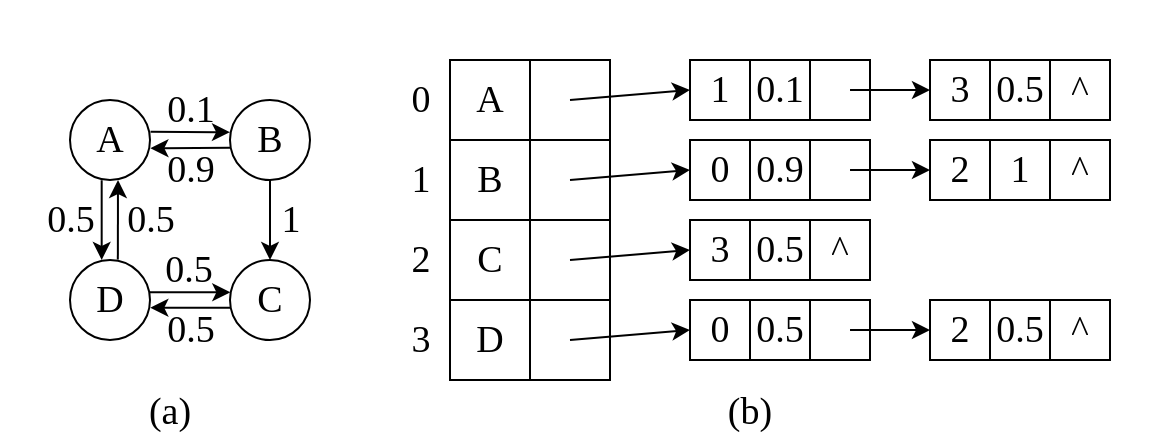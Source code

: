 <mxfile>
    <diagram id="79R5erXiPZoHc_8k97gJ" name="第 1 页">
        <mxGraphModel dx="991" dy="645" grid="1" gridSize="10" guides="1" tooltips="1" connect="1" arrows="1" fold="1" page="1" pageScale="1" pageWidth="827" pageHeight="1169" math="0" shadow="0">
            <root>
                <mxCell id="0"/>
                <mxCell id="1" parent="0"/>
                <mxCell id="96" value="(b)" style="rounded=0;whiteSpace=wrap;html=1;container=1;verticalAlign=bottom;strokeColor=none;shadow=0;sketch=0;fontFamily=Times New Roman;fontSize=19;fillColor=none;" vertex="1" parent="1">
                    <mxGeometry x="290" width="410" height="220" as="geometry">
                        <mxRectangle x="177" y="190" width="50" height="40" as="alternateBounds"/>
                    </mxGeometry>
                </mxCell>
                <mxCell id="33" value="" style="shape=table;startSize=0;container=1;collapsible=0;childLayout=tableLayout;fontFamily=Times New Roman;fontSize=19;swimlaneLine=1;shadow=0;rounded=0;" vertex="1" parent="96">
                    <mxGeometry x="55" y="30" width="80" height="160" as="geometry"/>
                </mxCell>
                <mxCell id="34" value="" style="shape=tableRow;horizontal=0;startSize=0;swimlaneHead=0;swimlaneBody=0;top=0;left=0;bottom=0;right=0;collapsible=0;dropTarget=0;fillColor=none;points=[[0,0.5],[1,0.5]];portConstraint=eastwest;fontFamily=Times New Roman;fontSize=19;" vertex="1" parent="33">
                    <mxGeometry width="80" height="40" as="geometry"/>
                </mxCell>
                <mxCell id="35" value="A" style="shape=partialRectangle;html=1;whiteSpace=wrap;connectable=0;overflow=hidden;fillColor=none;top=0;left=0;bottom=0;right=0;pointerEvents=1;fontFamily=Times New Roman;fontSize=19;" vertex="1" parent="34">
                    <mxGeometry width="40" height="40" as="geometry">
                        <mxRectangle width="40" height="40" as="alternateBounds"/>
                    </mxGeometry>
                </mxCell>
                <mxCell id="36" value="" style="shape=partialRectangle;html=1;whiteSpace=wrap;connectable=0;overflow=hidden;fillColor=none;top=0;left=0;bottom=0;right=0;pointerEvents=1;fontFamily=Times New Roman;fontSize=19;" vertex="1" parent="34">
                    <mxGeometry x="40" width="40" height="40" as="geometry">
                        <mxRectangle width="40" height="40" as="alternateBounds"/>
                    </mxGeometry>
                </mxCell>
                <mxCell id="37" value="" style="shape=tableRow;horizontal=0;startSize=0;swimlaneHead=0;swimlaneBody=0;top=0;left=0;bottom=0;right=0;collapsible=0;dropTarget=0;fillColor=none;points=[[0,0.5],[1,0.5]];portConstraint=eastwest;fontFamily=Times New Roman;fontSize=19;" vertex="1" parent="33">
                    <mxGeometry y="40" width="80" height="40" as="geometry"/>
                </mxCell>
                <mxCell id="38" value="B" style="shape=partialRectangle;html=1;whiteSpace=wrap;connectable=0;overflow=hidden;fillColor=none;top=0;left=0;bottom=0;right=0;pointerEvents=1;fontFamily=Times New Roman;fontSize=19;" vertex="1" parent="37">
                    <mxGeometry width="40" height="40" as="geometry">
                        <mxRectangle width="40" height="40" as="alternateBounds"/>
                    </mxGeometry>
                </mxCell>
                <mxCell id="39" value="" style="shape=partialRectangle;html=1;whiteSpace=wrap;connectable=0;overflow=hidden;fillColor=none;top=0;left=0;bottom=0;right=0;pointerEvents=1;fontFamily=Times New Roman;fontSize=19;" vertex="1" parent="37">
                    <mxGeometry x="40" width="40" height="40" as="geometry">
                        <mxRectangle width="40" height="40" as="alternateBounds"/>
                    </mxGeometry>
                </mxCell>
                <mxCell id="40" value="" style="shape=tableRow;horizontal=0;startSize=0;swimlaneHead=0;swimlaneBody=0;top=0;left=0;bottom=0;right=0;collapsible=0;dropTarget=0;fillColor=none;points=[[0,0.5],[1,0.5]];portConstraint=eastwest;fontFamily=Times New Roman;fontSize=19;" vertex="1" parent="33">
                    <mxGeometry y="80" width="80" height="40" as="geometry"/>
                </mxCell>
                <mxCell id="41" value="C" style="shape=partialRectangle;html=1;whiteSpace=wrap;connectable=0;overflow=hidden;fillColor=none;top=0;left=0;bottom=0;right=0;pointerEvents=1;fontFamily=Times New Roman;fontSize=19;" vertex="1" parent="40">
                    <mxGeometry width="40" height="40" as="geometry">
                        <mxRectangle width="40" height="40" as="alternateBounds"/>
                    </mxGeometry>
                </mxCell>
                <mxCell id="42" value="" style="shape=partialRectangle;html=1;whiteSpace=wrap;connectable=0;overflow=hidden;fillColor=none;top=0;left=0;bottom=0;right=0;pointerEvents=1;fontFamily=Times New Roman;fontSize=19;" vertex="1" parent="40">
                    <mxGeometry x="40" width="40" height="40" as="geometry">
                        <mxRectangle width="40" height="40" as="alternateBounds"/>
                    </mxGeometry>
                </mxCell>
                <mxCell id="43" value="" style="shape=tableRow;horizontal=0;startSize=0;swimlaneHead=0;swimlaneBody=0;top=0;left=0;bottom=0;right=0;collapsible=0;dropTarget=0;fillColor=none;points=[[0,0.5],[1,0.5]];portConstraint=eastwest;fontFamily=Times New Roman;fontSize=19;" vertex="1" parent="33">
                    <mxGeometry y="120" width="80" height="40" as="geometry"/>
                </mxCell>
                <mxCell id="44" value="D" style="shape=partialRectangle;html=1;whiteSpace=wrap;connectable=0;overflow=hidden;fillColor=none;top=0;left=0;bottom=0;right=0;pointerEvents=1;fontFamily=Times New Roman;fontSize=19;" vertex="1" parent="43">
                    <mxGeometry width="40" height="40" as="geometry">
                        <mxRectangle width="40" height="40" as="alternateBounds"/>
                    </mxGeometry>
                </mxCell>
                <mxCell id="45" value="" style="shape=partialRectangle;html=1;whiteSpace=wrap;connectable=0;overflow=hidden;fillColor=none;top=0;left=0;bottom=0;right=0;pointerEvents=1;fontFamily=Times New Roman;fontSize=19;" vertex="1" parent="43">
                    <mxGeometry x="40" width="40" height="40" as="geometry">
                        <mxRectangle width="40" height="40" as="alternateBounds"/>
                    </mxGeometry>
                </mxCell>
                <mxCell id="46" value="" style="shape=table;startSize=0;container=1;collapsible=0;childLayout=tableLayout;fontFamily=Times New Roman;fontSize=19;" vertex="1" parent="96">
                    <mxGeometry x="175" y="30" width="90" height="30" as="geometry"/>
                </mxCell>
                <mxCell id="47" value="" style="shape=tableRow;horizontal=0;startSize=0;swimlaneHead=0;swimlaneBody=0;top=0;left=0;bottom=0;right=0;collapsible=0;dropTarget=0;fillColor=none;points=[[0,0.5],[1,0.5]];portConstraint=eastwest;fontFamily=Times New Roman;fontSize=19;" vertex="1" parent="46">
                    <mxGeometry width="90" height="30" as="geometry"/>
                </mxCell>
                <mxCell id="48" value="1" style="shape=partialRectangle;html=1;whiteSpace=wrap;connectable=0;overflow=hidden;fillColor=none;top=0;left=0;bottom=0;right=0;pointerEvents=1;fontFamily=Times New Roman;fontSize=19;" vertex="1" parent="47">
                    <mxGeometry width="30" height="30" as="geometry">
                        <mxRectangle width="30" height="30" as="alternateBounds"/>
                    </mxGeometry>
                </mxCell>
                <mxCell id="49" value="0.1" style="shape=partialRectangle;html=1;whiteSpace=wrap;connectable=0;overflow=hidden;fillColor=none;top=0;left=0;bottom=0;right=0;pointerEvents=1;fontFamily=Times New Roman;fontSize=19;" vertex="1" parent="47">
                    <mxGeometry x="30" width="30" height="30" as="geometry">
                        <mxRectangle width="30" height="30" as="alternateBounds"/>
                    </mxGeometry>
                </mxCell>
                <mxCell id="50" value="" style="shape=partialRectangle;html=1;whiteSpace=wrap;connectable=0;overflow=hidden;fillColor=none;top=0;left=0;bottom=0;right=0;pointerEvents=1;fontFamily=Times New Roman;fontSize=19;" vertex="1" parent="47">
                    <mxGeometry x="60" width="30" height="30" as="geometry">
                        <mxRectangle width="30" height="30" as="alternateBounds"/>
                    </mxGeometry>
                </mxCell>
                <mxCell id="51" style="edgeStyle=none;html=1;entryX=0;entryY=0.5;entryDx=0;entryDy=0;fontFamily=Times New Roman;fontSize=19;startArrow=none;startFill=0;targetPerimeterSpacing=0;exitX=0.75;exitY=0.5;exitDx=0;exitDy=0;exitPerimeter=0;" edge="1" parent="96" source="34" target="47">
                    <mxGeometry relative="1" as="geometry">
                        <mxPoint x="145" y="50" as="sourcePoint"/>
                    </mxGeometry>
                </mxCell>
                <mxCell id="52" value="" style="shape=table;startSize=0;container=1;collapsible=0;childLayout=tableLayout;fontFamily=Times New Roman;fontSize=19;" vertex="1" parent="96">
                    <mxGeometry x="175" y="70" width="90" height="30" as="geometry"/>
                </mxCell>
                <mxCell id="53" value="" style="shape=tableRow;horizontal=0;startSize=0;swimlaneHead=0;swimlaneBody=0;top=0;left=0;bottom=0;right=0;collapsible=0;dropTarget=0;fillColor=none;points=[[0,0.5],[1,0.5]];portConstraint=eastwest;fontFamily=Times New Roman;fontSize=19;" vertex="1" parent="52">
                    <mxGeometry width="90" height="30" as="geometry"/>
                </mxCell>
                <mxCell id="54" value="0" style="shape=partialRectangle;html=1;whiteSpace=wrap;connectable=0;overflow=hidden;fillColor=none;top=0;left=0;bottom=0;right=0;pointerEvents=1;fontFamily=Times New Roman;fontSize=19;" vertex="1" parent="53">
                    <mxGeometry width="30" height="30" as="geometry">
                        <mxRectangle width="30" height="30" as="alternateBounds"/>
                    </mxGeometry>
                </mxCell>
                <mxCell id="55" value="0.9" style="shape=partialRectangle;html=1;whiteSpace=wrap;connectable=0;overflow=hidden;fillColor=none;top=0;left=0;bottom=0;right=0;pointerEvents=1;fontFamily=Times New Roman;fontSize=19;" vertex="1" parent="53">
                    <mxGeometry x="30" width="30" height="30" as="geometry">
                        <mxRectangle width="30" height="30" as="alternateBounds"/>
                    </mxGeometry>
                </mxCell>
                <mxCell id="56" value="" style="shape=partialRectangle;html=1;whiteSpace=wrap;connectable=0;overflow=hidden;fillColor=none;top=0;left=0;bottom=0;right=0;pointerEvents=1;fontFamily=Times New Roman;fontSize=19;" vertex="1" parent="53">
                    <mxGeometry x="60" width="30" height="30" as="geometry">
                        <mxRectangle width="30" height="30" as="alternateBounds"/>
                    </mxGeometry>
                </mxCell>
                <mxCell id="57" value="" style="shape=table;startSize=0;container=1;collapsible=0;childLayout=tableLayout;fontFamily=Times New Roman;fontSize=19;" vertex="1" parent="96">
                    <mxGeometry x="175" y="110" width="90" height="30" as="geometry"/>
                </mxCell>
                <mxCell id="58" value="" style="shape=tableRow;horizontal=0;startSize=0;swimlaneHead=0;swimlaneBody=0;top=0;left=0;bottom=0;right=0;collapsible=0;dropTarget=0;fillColor=none;points=[[0,0.5],[1,0.5]];portConstraint=eastwest;fontFamily=Times New Roman;fontSize=19;" vertex="1" parent="57">
                    <mxGeometry width="90" height="30" as="geometry"/>
                </mxCell>
                <mxCell id="59" value="3" style="shape=partialRectangle;html=1;whiteSpace=wrap;connectable=0;overflow=hidden;fillColor=none;top=0;left=0;bottom=0;right=0;pointerEvents=1;fontFamily=Times New Roman;fontSize=19;" vertex="1" parent="58">
                    <mxGeometry width="30" height="30" as="geometry">
                        <mxRectangle width="30" height="30" as="alternateBounds"/>
                    </mxGeometry>
                </mxCell>
                <mxCell id="60" value="0.5" style="shape=partialRectangle;html=1;whiteSpace=wrap;connectable=0;overflow=hidden;fillColor=none;top=0;left=0;bottom=0;right=0;pointerEvents=1;fontFamily=Times New Roman;fontSize=19;" vertex="1" parent="58">
                    <mxGeometry x="30" width="30" height="30" as="geometry">
                        <mxRectangle width="30" height="30" as="alternateBounds"/>
                    </mxGeometry>
                </mxCell>
                <mxCell id="61" value="^" style="shape=partialRectangle;html=1;whiteSpace=wrap;connectable=0;overflow=hidden;fillColor=none;top=0;left=0;bottom=0;right=0;pointerEvents=1;fontFamily=Times New Roman;fontSize=19;" vertex="1" parent="58">
                    <mxGeometry x="60" width="30" height="30" as="geometry">
                        <mxRectangle width="30" height="30" as="alternateBounds"/>
                    </mxGeometry>
                </mxCell>
                <mxCell id="62" value="" style="shape=table;startSize=0;container=1;collapsible=0;childLayout=tableLayout;fontFamily=Times New Roman;fontSize=19;" vertex="1" parent="96">
                    <mxGeometry x="175" y="150" width="90" height="30" as="geometry"/>
                </mxCell>
                <mxCell id="63" value="" style="shape=tableRow;horizontal=0;startSize=0;swimlaneHead=0;swimlaneBody=0;top=0;left=0;bottom=0;right=0;collapsible=0;dropTarget=0;fillColor=none;points=[[0,0.5],[1,0.5]];portConstraint=eastwest;fontFamily=Times New Roman;fontSize=19;" vertex="1" parent="62">
                    <mxGeometry width="90" height="30" as="geometry"/>
                </mxCell>
                <mxCell id="64" value="0" style="shape=partialRectangle;html=1;whiteSpace=wrap;connectable=0;overflow=hidden;fillColor=none;top=0;left=0;bottom=0;right=0;pointerEvents=1;fontFamily=Times New Roman;fontSize=19;" vertex="1" parent="63">
                    <mxGeometry width="30" height="30" as="geometry">
                        <mxRectangle width="30" height="30" as="alternateBounds"/>
                    </mxGeometry>
                </mxCell>
                <mxCell id="65" value="0.5" style="shape=partialRectangle;html=1;whiteSpace=wrap;connectable=0;overflow=hidden;fillColor=none;top=0;left=0;bottom=0;right=0;pointerEvents=1;fontFamily=Times New Roman;fontSize=19;" vertex="1" parent="63">
                    <mxGeometry x="30" width="30" height="30" as="geometry">
                        <mxRectangle width="30" height="30" as="alternateBounds"/>
                    </mxGeometry>
                </mxCell>
                <mxCell id="66" value="" style="shape=partialRectangle;html=1;whiteSpace=wrap;connectable=0;overflow=hidden;fillColor=none;top=0;left=0;bottom=0;right=0;pointerEvents=1;fontFamily=Times New Roman;fontSize=19;" vertex="1" parent="63">
                    <mxGeometry x="60" width="30" height="30" as="geometry">
                        <mxRectangle width="30" height="30" as="alternateBounds"/>
                    </mxGeometry>
                </mxCell>
                <mxCell id="67" value="" style="shape=table;startSize=0;container=1;collapsible=0;childLayout=tableLayout;fontFamily=Times New Roman;fontSize=19;" vertex="1" parent="96">
                    <mxGeometry x="295" y="30" width="90" height="30" as="geometry"/>
                </mxCell>
                <mxCell id="68" value="" style="shape=tableRow;horizontal=0;startSize=0;swimlaneHead=0;swimlaneBody=0;top=0;left=0;bottom=0;right=0;collapsible=0;dropTarget=0;fillColor=none;points=[[0,0.5],[1,0.5]];portConstraint=eastwest;fontFamily=Times New Roman;fontSize=19;" vertex="1" parent="67">
                    <mxGeometry width="90" height="30" as="geometry"/>
                </mxCell>
                <mxCell id="69" value="3" style="shape=partialRectangle;html=1;whiteSpace=wrap;connectable=0;overflow=hidden;fillColor=none;top=0;left=0;bottom=0;right=0;pointerEvents=1;fontFamily=Times New Roman;fontSize=19;" vertex="1" parent="68">
                    <mxGeometry width="30" height="30" as="geometry">
                        <mxRectangle width="30" height="30" as="alternateBounds"/>
                    </mxGeometry>
                </mxCell>
                <mxCell id="70" value="0.5" style="shape=partialRectangle;html=1;whiteSpace=wrap;connectable=0;overflow=hidden;fillColor=none;top=0;left=0;bottom=0;right=0;pointerEvents=1;fontFamily=Times New Roman;fontSize=19;" vertex="1" parent="68">
                    <mxGeometry x="30" width="30" height="30" as="geometry">
                        <mxRectangle width="30" height="30" as="alternateBounds"/>
                    </mxGeometry>
                </mxCell>
                <mxCell id="71" value="^" style="shape=partialRectangle;html=1;whiteSpace=wrap;connectable=0;overflow=hidden;fillColor=none;top=0;left=0;bottom=0;right=0;pointerEvents=1;fontFamily=Times New Roman;fontSize=19;" vertex="1" parent="68">
                    <mxGeometry x="60" width="30" height="30" as="geometry">
                        <mxRectangle width="30" height="30" as="alternateBounds"/>
                    </mxGeometry>
                </mxCell>
                <mxCell id="72" value="" style="shape=table;startSize=0;container=1;collapsible=0;childLayout=tableLayout;fontFamily=Times New Roman;fontSize=19;" vertex="1" parent="96">
                    <mxGeometry x="295" y="70" width="90" height="30" as="geometry"/>
                </mxCell>
                <mxCell id="73" value="" style="shape=tableRow;horizontal=0;startSize=0;swimlaneHead=0;swimlaneBody=0;top=0;left=0;bottom=0;right=0;collapsible=0;dropTarget=0;fillColor=none;points=[[0,0.5],[1,0.5]];portConstraint=eastwest;fontFamily=Times New Roman;fontSize=19;" vertex="1" parent="72">
                    <mxGeometry width="90" height="30" as="geometry"/>
                </mxCell>
                <mxCell id="74" value="2" style="shape=partialRectangle;html=1;whiteSpace=wrap;connectable=0;overflow=hidden;fillColor=none;top=0;left=0;bottom=0;right=0;pointerEvents=1;fontFamily=Times New Roman;fontSize=19;" vertex="1" parent="73">
                    <mxGeometry width="30" height="30" as="geometry">
                        <mxRectangle width="30" height="30" as="alternateBounds"/>
                    </mxGeometry>
                </mxCell>
                <mxCell id="75" value="1" style="shape=partialRectangle;html=1;whiteSpace=wrap;connectable=0;overflow=hidden;fillColor=none;top=0;left=0;bottom=0;right=0;pointerEvents=1;fontFamily=Times New Roman;fontSize=19;" vertex="1" parent="73">
                    <mxGeometry x="30" width="30" height="30" as="geometry">
                        <mxRectangle width="30" height="30" as="alternateBounds"/>
                    </mxGeometry>
                </mxCell>
                <mxCell id="76" value="^" style="shape=partialRectangle;html=1;whiteSpace=wrap;connectable=0;overflow=hidden;fillColor=none;top=0;left=0;bottom=0;right=0;pointerEvents=1;fontFamily=Times New Roman;fontSize=19;" vertex="1" parent="73">
                    <mxGeometry x="60" width="30" height="30" as="geometry">
                        <mxRectangle width="30" height="30" as="alternateBounds"/>
                    </mxGeometry>
                </mxCell>
                <mxCell id="77" value="" style="shape=table;startSize=0;container=1;collapsible=0;childLayout=tableLayout;fontFamily=Times New Roman;fontSize=19;" vertex="1" parent="96">
                    <mxGeometry x="295" y="150" width="90" height="30" as="geometry"/>
                </mxCell>
                <mxCell id="78" value="" style="shape=tableRow;horizontal=0;startSize=0;swimlaneHead=0;swimlaneBody=0;top=0;left=0;bottom=0;right=0;collapsible=0;dropTarget=0;fillColor=none;points=[[0,0.5],[1,0.5]];portConstraint=eastwest;fontFamily=Times New Roman;fontSize=19;" vertex="1" parent="77">
                    <mxGeometry width="90" height="30" as="geometry"/>
                </mxCell>
                <mxCell id="79" value="2" style="shape=partialRectangle;html=1;whiteSpace=wrap;connectable=0;overflow=hidden;fillColor=none;top=0;left=0;bottom=0;right=0;pointerEvents=1;fontFamily=Times New Roman;fontSize=19;" vertex="1" parent="78">
                    <mxGeometry width="30" height="30" as="geometry">
                        <mxRectangle width="30" height="30" as="alternateBounds"/>
                    </mxGeometry>
                </mxCell>
                <mxCell id="80" value="0.5" style="shape=partialRectangle;html=1;whiteSpace=wrap;connectable=0;overflow=hidden;fillColor=none;top=0;left=0;bottom=0;right=0;pointerEvents=1;fontFamily=Times New Roman;fontSize=19;" vertex="1" parent="78">
                    <mxGeometry x="30" width="30" height="30" as="geometry">
                        <mxRectangle width="30" height="30" as="alternateBounds"/>
                    </mxGeometry>
                </mxCell>
                <mxCell id="81" value="^" style="shape=partialRectangle;html=1;whiteSpace=wrap;connectable=0;overflow=hidden;fillColor=none;top=0;left=0;bottom=0;right=0;pointerEvents=1;fontFamily=Times New Roman;fontSize=19;" vertex="1" parent="78">
                    <mxGeometry x="60" width="30" height="30" as="geometry">
                        <mxRectangle width="30" height="30" as="alternateBounds"/>
                    </mxGeometry>
                </mxCell>
                <mxCell id="82" style="edgeStyle=none;sketch=0;html=1;entryX=0;entryY=0.5;entryDx=0;entryDy=0;fontFamily=Times New Roman;fontSize=19;startArrow=none;startFill=0;targetPerimeterSpacing=0;exitX=0.75;exitY=0.5;exitDx=0;exitDy=0;exitPerimeter=0;" edge="1" parent="96" source="37" target="53">
                    <mxGeometry relative="1" as="geometry"/>
                </mxCell>
                <mxCell id="83" style="edgeStyle=none;sketch=0;html=1;entryX=0;entryY=0.5;entryDx=0;entryDy=0;fontFamily=Times New Roman;fontSize=19;startArrow=none;startFill=0;targetPerimeterSpacing=0;exitX=0.75;exitY=0.5;exitDx=0;exitDy=0;exitPerimeter=0;" edge="1" parent="96" source="40" target="58">
                    <mxGeometry relative="1" as="geometry"/>
                </mxCell>
                <mxCell id="84" style="edgeStyle=none;sketch=0;html=1;entryX=0;entryY=0.5;entryDx=0;entryDy=0;fontFamily=Times New Roman;fontSize=19;startArrow=none;startFill=0;targetPerimeterSpacing=0;exitX=0.75;exitY=0.5;exitDx=0;exitDy=0;exitPerimeter=0;" edge="1" parent="96" source="43" target="63">
                    <mxGeometry relative="1" as="geometry"/>
                </mxCell>
                <mxCell id="85" style="edgeStyle=none;sketch=0;html=1;entryX=0;entryY=0.5;entryDx=0;entryDy=0;fontFamily=Times New Roman;fontSize=19;startArrow=none;startFill=0;targetPerimeterSpacing=0;exitX=0.889;exitY=0.5;exitDx=0;exitDy=0;exitPerimeter=0;" edge="1" parent="96" source="47" target="68">
                    <mxGeometry relative="1" as="geometry"/>
                </mxCell>
                <mxCell id="86" style="edgeStyle=none;sketch=0;html=1;entryX=0;entryY=0.5;entryDx=0;entryDy=0;fontFamily=Times New Roman;fontSize=19;startArrow=none;startFill=0;targetPerimeterSpacing=0;exitX=0.889;exitY=0.5;exitDx=0;exitDy=0;exitPerimeter=0;" edge="1" parent="96" source="53" target="73">
                    <mxGeometry relative="1" as="geometry"/>
                </mxCell>
                <mxCell id="87" style="edgeStyle=none;sketch=0;html=1;entryX=0;entryY=0.5;entryDx=0;entryDy=0;fontFamily=Times New Roman;fontSize=19;startArrow=none;startFill=0;targetPerimeterSpacing=0;exitX=0.889;exitY=0.5;exitDx=0;exitDy=0;exitPerimeter=0;" edge="1" parent="96" source="63" target="78">
                    <mxGeometry relative="1" as="geometry"/>
                </mxCell>
                <mxCell id="88" value="0" style="text;html=1;align=center;verticalAlign=middle;resizable=0;points=[];autosize=1;strokeColor=none;fillColor=none;fontSize=19;fontFamily=Times New Roman;" vertex="1" parent="96">
                    <mxGeometry x="25" y="30" width="30" height="40" as="geometry"/>
                </mxCell>
                <mxCell id="89" value="1" style="text;html=1;align=center;verticalAlign=middle;resizable=0;points=[];autosize=1;strokeColor=none;fillColor=none;fontSize=19;fontFamily=Times New Roman;" vertex="1" parent="96">
                    <mxGeometry x="25" y="70" width="30" height="40" as="geometry"/>
                </mxCell>
                <mxCell id="90" value="2" style="text;html=1;align=center;verticalAlign=middle;resizable=0;points=[];autosize=1;strokeColor=none;fillColor=none;fontSize=19;fontFamily=Times New Roman;" vertex="1" parent="96">
                    <mxGeometry x="25" y="110" width="30" height="40" as="geometry"/>
                </mxCell>
                <mxCell id="91" value="3" style="text;html=1;align=center;verticalAlign=middle;resizable=0;points=[];autosize=1;strokeColor=none;fillColor=none;fontSize=19;fontFamily=Times New Roman;" vertex="1" parent="96">
                    <mxGeometry x="25" y="150" width="30" height="40" as="geometry"/>
                </mxCell>
                <mxCell id="97" value="&lt;font style=&quot;font-size: 19px;&quot; face=&quot;Times New Roman&quot;&gt;(a)&lt;/font&gt;" style="rounded=0;whiteSpace=wrap;html=1;container=1;verticalAlign=bottom;strokeColor=none;shadow=0;sketch=0;fontFamily=Times New Roman;fontSize=19;fillColor=none;" vertex="1" parent="1">
                    <mxGeometry x="120" width="170" height="220" as="geometry">
                        <mxRectangle x="177" y="190" width="50" height="40" as="alternateBounds"/>
                    </mxGeometry>
                </mxCell>
                <mxCell id="99" value="" style="group" vertex="1" connectable="0" parent="97">
                    <mxGeometry x="10" y="35" width="150" height="150" as="geometry"/>
                </mxCell>
                <mxCell id="5" value="A" style="ellipse;whiteSpace=wrap;html=1;fontFamily=Times New Roman;fontSize=19;" vertex="1" parent="99">
                    <mxGeometry x="25" y="15" width="40" height="40" as="geometry"/>
                </mxCell>
                <mxCell id="6" value="D" style="ellipse;whiteSpace=wrap;html=1;fontFamily=Times New Roman;fontSize=19;" vertex="1" parent="99">
                    <mxGeometry x="25" y="95" width="40" height="40" as="geometry"/>
                </mxCell>
                <mxCell id="7" style="edgeStyle=none;html=1;endArrow=classic;endFill=1;exitX=0.396;exitY=1.003;exitDx=0;exitDy=0;exitPerimeter=0;entryX=0.396;entryY=-0.001;entryDx=0;entryDy=0;entryPerimeter=0;" edge="1" parent="99" source="5" target="6">
                    <mxGeometry relative="1" as="geometry"/>
                </mxCell>
                <mxCell id="8" style="edgeStyle=none;html=1;exitX=0;exitY=0.598;exitDx=0;exitDy=0;entryX=1.005;entryY=0.603;entryDx=0;entryDy=0;startArrow=none;startFill=0;endArrow=classic;endFill=1;exitPerimeter=0;entryPerimeter=0;" edge="1" parent="99" source="9" target="5">
                    <mxGeometry relative="1" as="geometry"/>
                </mxCell>
                <mxCell id="9" value="B" style="ellipse;whiteSpace=wrap;html=1;fontFamily=Times New Roman;fontSize=19;" vertex="1" parent="99">
                    <mxGeometry x="105" y="15" width="40" height="40" as="geometry"/>
                </mxCell>
                <mxCell id="10" style="edgeStyle=none;html=1;exitX=1.007;exitY=0.396;exitDx=0;exitDy=0;entryX=0;entryY=0.403;entryDx=0;entryDy=0;startArrow=none;startFill=0;endArrow=classic;endFill=1;exitPerimeter=0;entryPerimeter=0;" edge="1" parent="99" source="5" target="9">
                    <mxGeometry relative="1" as="geometry"/>
                </mxCell>
                <mxCell id="11" value="C" style="ellipse;whiteSpace=wrap;html=1;fontFamily=Times New Roman;fontSize=19;" vertex="1" parent="99">
                    <mxGeometry x="105" y="95" width="40" height="40" as="geometry"/>
                </mxCell>
                <mxCell id="12" style="edgeStyle=none;html=1;endArrow=classic;endFill=1;" edge="1" parent="99" source="9" target="11">
                    <mxGeometry relative="1" as="geometry"/>
                </mxCell>
                <mxCell id="13" value="0.1" style="text;html=1;align=center;verticalAlign=middle;resizable=0;points=[];autosize=1;strokeColor=none;fillColor=none;fontSize=19;fontFamily=Times New Roman;" vertex="1" parent="99">
                    <mxGeometry x="60" width="50" height="40" as="geometry"/>
                </mxCell>
                <mxCell id="14" value="0.9" style="text;html=1;align=center;verticalAlign=middle;resizable=0;points=[];autosize=1;strokeColor=none;fillColor=none;fontSize=19;fontFamily=Times New Roman;" vertex="1" parent="99">
                    <mxGeometry x="60" y="30" width="50" height="40" as="geometry"/>
                </mxCell>
                <mxCell id="15" value="1" style="text;html=1;align=center;verticalAlign=middle;resizable=0;points=[];autosize=1;strokeColor=none;fillColor=none;fontSize=19;fontFamily=Times New Roman;" vertex="1" parent="99">
                    <mxGeometry x="120" y="55" width="30" height="40" as="geometry"/>
                </mxCell>
                <mxCell id="16" value="0.5" style="text;html=1;align=center;verticalAlign=middle;resizable=0;points=[];autosize=1;strokeColor=none;fillColor=none;fontSize=19;fontFamily=Times New Roman;" vertex="1" parent="99">
                    <mxGeometry x="59" y="80" width="50" height="40" as="geometry"/>
                </mxCell>
                <mxCell id="17" value="0.5" style="text;html=1;align=center;verticalAlign=middle;resizable=0;points=[];autosize=1;strokeColor=none;fillColor=none;fontSize=19;fontFamily=Times New Roman;" vertex="1" parent="99">
                    <mxGeometry x="40" y="55" width="50" height="40" as="geometry"/>
                </mxCell>
                <mxCell id="18" style="edgeStyle=none;html=1;startArrow=none;startFill=0;endArrow=classic;endFill=1;exitX=0.996;exitY=0.404;exitDx=0;exitDy=0;exitPerimeter=0;entryX=0.004;entryY=0.403;entryDx=0;entryDy=0;entryPerimeter=0;" edge="1" parent="99" source="6" target="11">
                    <mxGeometry relative="1" as="geometry"/>
                </mxCell>
                <mxCell id="19" style="edgeStyle=none;html=1;endArrow=classic;endFill=1;exitX=0.598;exitY=-0.005;exitDx=0;exitDy=0;exitPerimeter=0;entryX=0.6;entryY=1;entryDx=0;entryDy=0;entryPerimeter=0;" edge="1" parent="99" source="6" target="5">
                    <mxGeometry relative="1" as="geometry">
                        <mxPoint x="50.84" y="65.12" as="sourcePoint"/>
                        <mxPoint x="50.84" y="104.96" as="targetPoint"/>
                    </mxGeometry>
                </mxCell>
                <mxCell id="20" value="0.5" style="text;html=1;align=center;verticalAlign=middle;resizable=0;points=[];autosize=1;strokeColor=none;fillColor=none;fontSize=19;fontFamily=Times New Roman;" vertex="1" parent="99">
                    <mxGeometry y="55" width="50" height="40" as="geometry"/>
                </mxCell>
                <mxCell id="21" style="edgeStyle=none;html=1;startArrow=none;startFill=0;endArrow=classic;endFill=1;entryX=1.004;entryY=0.597;entryDx=0;entryDy=0;entryPerimeter=0;exitX=0;exitY=0.597;exitDx=0;exitDy=0;exitPerimeter=0;" edge="1" parent="99" source="11" target="6">
                    <mxGeometry relative="1" as="geometry">
                        <mxPoint x="115" y="140" as="sourcePoint"/>
                        <mxPoint x="115.16" y="121.12" as="targetPoint"/>
                    </mxGeometry>
                </mxCell>
                <mxCell id="22" value="0.5" style="text;html=1;align=center;verticalAlign=middle;resizable=0;points=[];autosize=1;strokeColor=none;fillColor=none;fontSize=19;fontFamily=Times New Roman;" vertex="1" parent="99">
                    <mxGeometry x="60" y="110" width="50" height="40" as="geometry"/>
                </mxCell>
            </root>
        </mxGraphModel>
    </diagram>
</mxfile>
